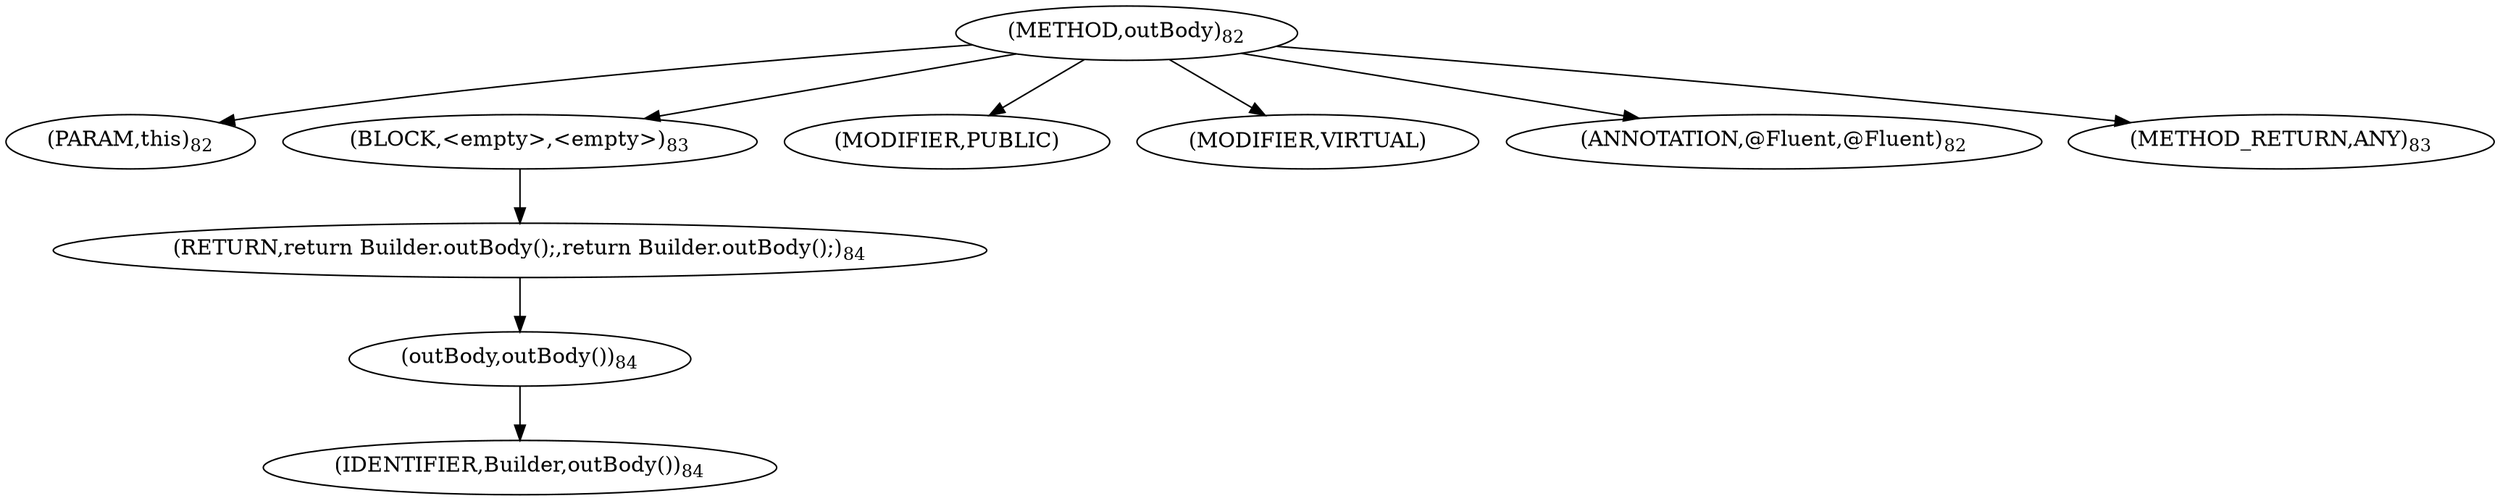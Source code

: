 digraph "outBody" {  
"171" [label = <(METHOD,outBody)<SUB>82</SUB>> ]
"172" [label = <(PARAM,this)<SUB>82</SUB>> ]
"173" [label = <(BLOCK,&lt;empty&gt;,&lt;empty&gt;)<SUB>83</SUB>> ]
"174" [label = <(RETURN,return Builder.outBody();,return Builder.outBody();)<SUB>84</SUB>> ]
"175" [label = <(outBody,outBody())<SUB>84</SUB>> ]
"176" [label = <(IDENTIFIER,Builder,outBody())<SUB>84</SUB>> ]
"177" [label = <(MODIFIER,PUBLIC)> ]
"178" [label = <(MODIFIER,VIRTUAL)> ]
"179" [label = <(ANNOTATION,@Fluent,@Fluent)<SUB>82</SUB>> ]
"180" [label = <(METHOD_RETURN,ANY)<SUB>83</SUB>> ]
  "171" -> "172" 
  "171" -> "173" 
  "171" -> "177" 
  "171" -> "178" 
  "171" -> "179" 
  "171" -> "180" 
  "173" -> "174" 
  "174" -> "175" 
  "175" -> "176" 
}
